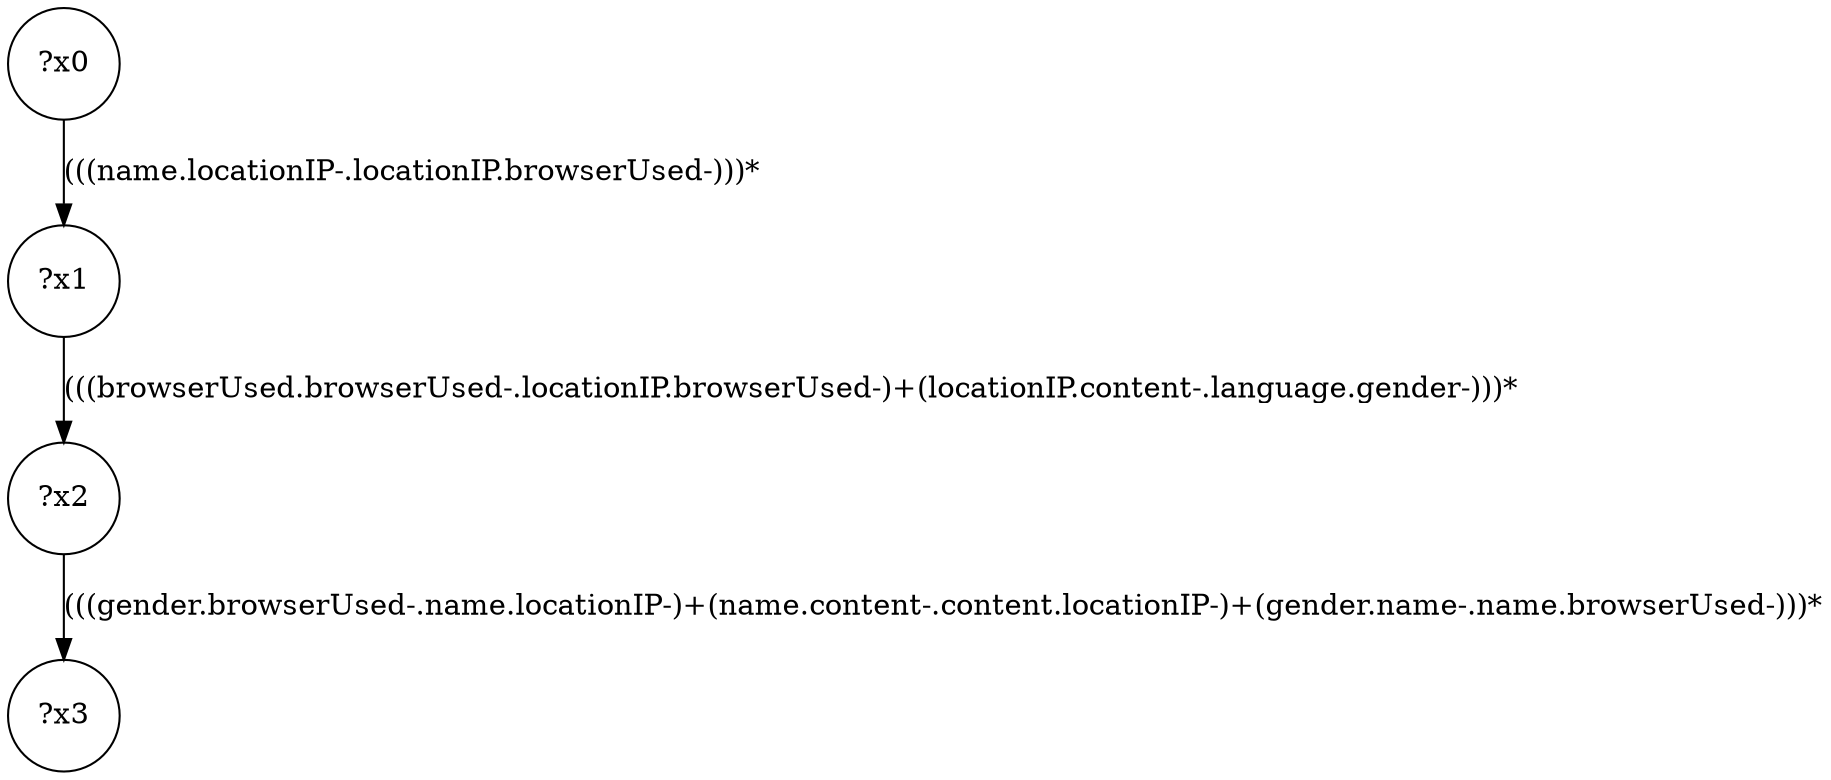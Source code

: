 digraph g {
	x0 [shape=circle, label="?x0"];
	x1 [shape=circle, label="?x1"];
	x0 -> x1 [label="(((name.locationIP-.locationIP.browserUsed-)))*"];
	x2 [shape=circle, label="?x2"];
	x1 -> x2 [label="(((browserUsed.browserUsed-.locationIP.browserUsed-)+(locationIP.content-.language.gender-)))*"];
	x3 [shape=circle, label="?x3"];
	x2 -> x3 [label="(((gender.browserUsed-.name.locationIP-)+(name.content-.content.locationIP-)+(gender.name-.name.browserUsed-)))*"];
}
